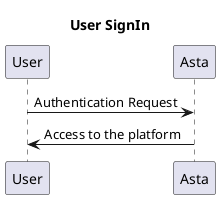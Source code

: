 @startuml
title User SignIn
User -> Asta: Authentication Request
Asta -> User: Access to the platform
@enduml